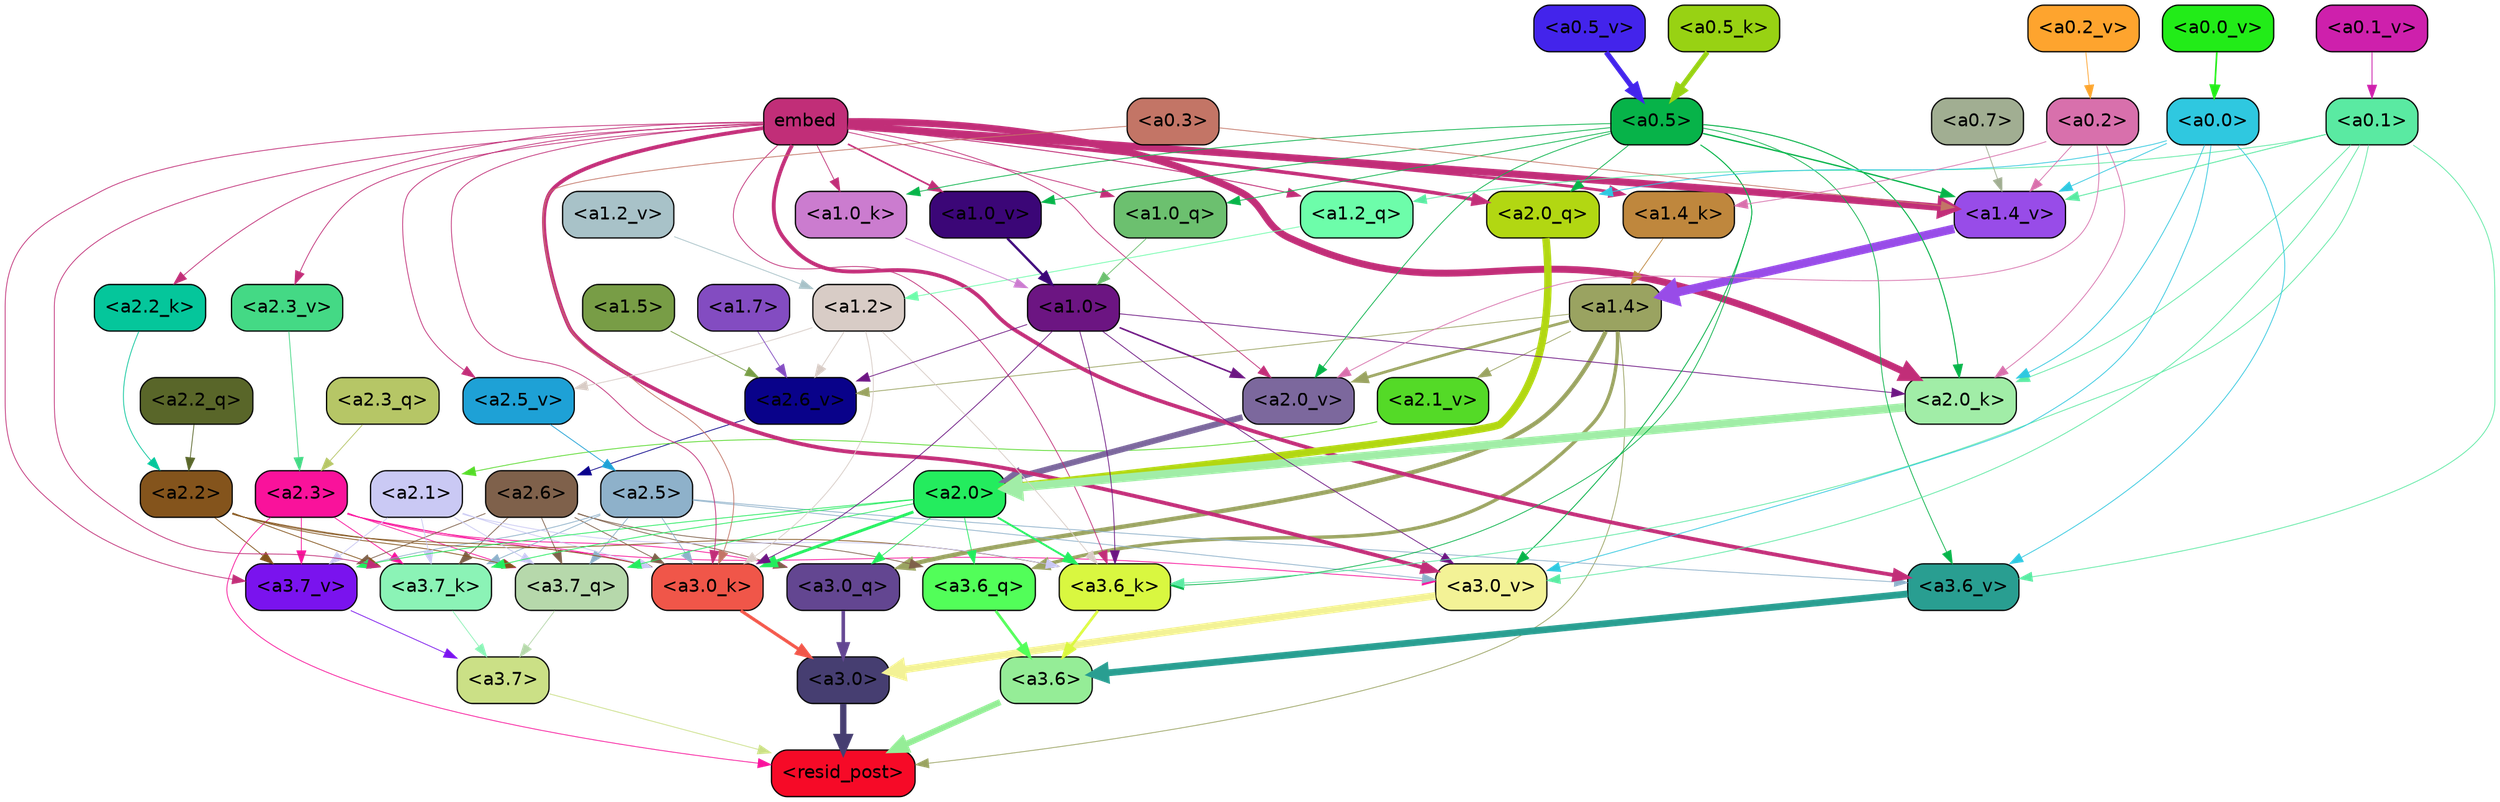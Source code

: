 strict digraph "" {
	graph [bgcolor=transparent,
		layout=dot,
		overlap=false,
		splines=true
	];
	"<a3.7>"	[color=black,
		fillcolor="#cbe086",
		fontname=Helvetica,
		shape=box,
		style="filled, rounded"];
	"<resid_post>"	[color=black,
		fillcolor="#f60a27",
		fontname=Helvetica,
		shape=box,
		style="filled, rounded"];
	"<a3.7>" -> "<resid_post>"	[color="#cbe086",
		penwidth=0.6];
	"<a3.6>"	[color=black,
		fillcolor="#95ed97",
		fontname=Helvetica,
		shape=box,
		style="filled, rounded"];
	"<a3.6>" -> "<resid_post>"	[color="#95ed97",
		penwidth=4.751612067222595];
	"<a3.0>"	[color=black,
		fillcolor="#463e71",
		fontname=Helvetica,
		shape=box,
		style="filled, rounded"];
	"<a3.0>" -> "<resid_post>"	[color="#463e71",
		penwidth=4.884142994880676];
	"<a2.3>"	[color=black,
		fillcolor="#f9129b",
		fontname=Helvetica,
		shape=box,
		style="filled, rounded"];
	"<a2.3>" -> "<resid_post>"	[color="#f9129b",
		penwidth=0.6];
	"<a3.7_q>"	[color=black,
		fillcolor="#b6d8ab",
		fontname=Helvetica,
		shape=box,
		style="filled, rounded"];
	"<a2.3>" -> "<a3.7_q>"	[color="#f9129b",
		penwidth=0.6];
	"<a3.0_q>"	[color=black,
		fillcolor="#634691",
		fontname=Helvetica,
		shape=box,
		style="filled, rounded"];
	"<a2.3>" -> "<a3.0_q>"	[color="#f9129b",
		penwidth=0.6];
	"<a3.7_k>"	[color=black,
		fillcolor="#8bf3b6",
		fontname=Helvetica,
		shape=box,
		style="filled, rounded"];
	"<a2.3>" -> "<a3.7_k>"	[color="#f9129b",
		penwidth=0.6];
	"<a3.0_k>"	[color=black,
		fillcolor="#f05649",
		fontname=Helvetica,
		shape=box,
		style="filled, rounded"];
	"<a2.3>" -> "<a3.0_k>"	[color="#f9129b",
		penwidth=0.6];
	"<a3.7_v>"	[color=black,
		fillcolor="#7a13ee",
		fontname=Helvetica,
		shape=box,
		style="filled, rounded"];
	"<a2.3>" -> "<a3.7_v>"	[color="#f9129b",
		penwidth=0.6];
	"<a3.0_v>"	[color=black,
		fillcolor="#f3f296",
		fontname=Helvetica,
		shape=box,
		style="filled, rounded"];
	"<a2.3>" -> "<a3.0_v>"	[color="#f9129b",
		penwidth=0.6];
	"<a1.4>"	[color=black,
		fillcolor="#9aa361",
		fontname=Helvetica,
		shape=box,
		style="filled, rounded"];
	"<a1.4>" -> "<resid_post>"	[color="#9aa361",
		penwidth=0.6];
	"<a3.6_q>"	[color=black,
		fillcolor="#52fe59",
		fontname=Helvetica,
		shape=box,
		style="filled, rounded"];
	"<a1.4>" -> "<a3.6_q>"	[color="#9aa361",
		penwidth=2.6469622254371643];
	"<a1.4>" -> "<a3.0_q>"	[color="#9aa361",
		penwidth=3.3040847778320312];
	"<a2.6_v>"	[color=black,
		fillcolor="#09028a",
		fontname=Helvetica,
		shape=box,
		style="filled, rounded"];
	"<a1.4>" -> "<a2.6_v>"	[color="#9aa361",
		penwidth=0.6];
	"<a2.1_v>"	[color=black,
		fillcolor="#54da27",
		fontname=Helvetica,
		shape=box,
		style="filled, rounded"];
	"<a1.4>" -> "<a2.1_v>"	[color="#9aa361",
		penwidth=0.6];
	"<a2.0_v>"	[color=black,
		fillcolor="#7c689d",
		fontname=Helvetica,
		shape=box,
		style="filled, rounded"];
	"<a1.4>" -> "<a2.0_v>"	[color="#9aa361",
		penwidth=2.1286070346832275];
	"<a3.7_q>" -> "<a3.7>"	[color="#b6d8ab",
		penwidth=0.6];
	"<a3.6_q>" -> "<a3.6>"	[color="#52fe59",
		penwidth=2.091020345687866];
	"<a3.0_q>" -> "<a3.0>"	[color="#634691",
		penwidth=2.7421876192092896];
	"<a3.7_k>" -> "<a3.7>"	[color="#8bf3b6",
		penwidth=0.6];
	"<a3.6_k>"	[color=black,
		fillcolor="#d9f740",
		fontname=Helvetica,
		shape=box,
		style="filled, rounded"];
	"<a3.6_k>" -> "<a3.6>"	[color="#d9f740",
		penwidth=2.048597991466522];
	"<a3.0_k>" -> "<a3.0>"	[color="#f05649",
		penwidth=2.476402521133423];
	"<a3.7_v>" -> "<a3.7>"	[color="#7a13ee",
		penwidth=0.6];
	"<a3.6_v>"	[color=black,
		fillcolor="#299e91",
		fontname=Helvetica,
		shape=box,
		style="filled, rounded"];
	"<a3.6_v>" -> "<a3.6>"	[color="#299e91",
		penwidth=5.2550448179244995];
	"<a3.0_v>" -> "<a3.0>"	[color="#f3f296",
		penwidth=5.652270674705505];
	"<a2.6>"	[color=black,
		fillcolor="#7f614b",
		fontname=Helvetica,
		shape=box,
		style="filled, rounded"];
	"<a2.6>" -> "<a3.7_q>"	[color="#7f614b",
		penwidth=0.6];
	"<a2.6>" -> "<a3.6_q>"	[color="#7f614b",
		penwidth=0.6];
	"<a2.6>" -> "<a3.0_q>"	[color="#7f614b",
		penwidth=0.6];
	"<a2.6>" -> "<a3.7_k>"	[color="#7f614b",
		penwidth=0.6];
	"<a2.6>" -> "<a3.0_k>"	[color="#7f614b",
		penwidth=0.6];
	"<a2.6>" -> "<a3.7_v>"	[color="#7f614b",
		penwidth=0.6];
	"<a2.5>"	[color=black,
		fillcolor="#8eb1ca",
		fontname=Helvetica,
		shape=box,
		style="filled, rounded"];
	"<a2.5>" -> "<a3.7_q>"	[color="#8eb1ca",
		penwidth=0.6];
	"<a2.5>" -> "<a3.7_k>"	[color="#8eb1ca",
		penwidth=0.6];
	"<a2.5>" -> "<a3.0_k>"	[color="#8eb1ca",
		penwidth=0.6];
	"<a2.5>" -> "<a3.7_v>"	[color="#8eb1ca",
		penwidth=0.6];
	"<a2.5>" -> "<a3.6_v>"	[color="#8eb1ca",
		penwidth=0.6];
	"<a2.5>" -> "<a3.0_v>"	[color="#8eb1ca",
		penwidth=0.6];
	"<a2.2>"	[color=black,
		fillcolor="#84541c",
		fontname=Helvetica,
		shape=box,
		style="filled, rounded"];
	"<a2.2>" -> "<a3.7_q>"	[color="#84541c",
		penwidth=0.6];
	"<a2.2>" -> "<a3.7_k>"	[color="#84541c",
		penwidth=0.6];
	"<a2.2>" -> "<a3.6_k>"	[color="#84541c",
		penwidth=0.6];
	"<a2.2>" -> "<a3.0_k>"	[color="#84541c",
		penwidth=0.6];
	"<a2.2>" -> "<a3.7_v>"	[color="#84541c",
		penwidth=0.6];
	"<a2.1>"	[color=black,
		fillcolor="#cac9f4",
		fontname=Helvetica,
		shape=box,
		style="filled, rounded"];
	"<a2.1>" -> "<a3.7_q>"	[color="#cac9f4",
		penwidth=0.6];
	"<a2.1>" -> "<a3.7_k>"	[color="#cac9f4",
		penwidth=0.6];
	"<a2.1>" -> "<a3.6_k>"	[color="#cac9f4",
		penwidth=0.6];
	"<a2.1>" -> "<a3.0_k>"	[color="#cac9f4",
		penwidth=0.6];
	"<a2.1>" -> "<a3.7_v>"	[color="#cac9f4",
		penwidth=0.6];
	"<a2.0>"	[color=black,
		fillcolor="#24ec5e",
		fontname=Helvetica,
		shape=box,
		style="filled, rounded"];
	"<a2.0>" -> "<a3.7_q>"	[color="#24ec5e",
		penwidth=0.6];
	"<a2.0>" -> "<a3.6_q>"	[color="#24ec5e",
		penwidth=0.6];
	"<a2.0>" -> "<a3.0_q>"	[color="#24ec5e",
		penwidth=0.6];
	"<a2.0>" -> "<a3.7_k>"	[color="#24ec5e",
		penwidth=0.6];
	"<a2.0>" -> "<a3.6_k>"	[color="#24ec5e",
		penwidth=1.4757367372512817];
	"<a2.0>" -> "<a3.0_k>"	[color="#24ec5e",
		penwidth=2.2137351036071777];
	"<a2.0>" -> "<a3.7_v>"	[color="#24ec5e",
		penwidth=0.6];
	embed	[color=black,
		fillcolor="#c12e78",
		fontname=Helvetica,
		shape=box,
		style="filled, rounded"];
	embed -> "<a3.7_k>"	[color="#c12e78",
		penwidth=0.6];
	embed -> "<a3.6_k>"	[color="#c12e78",
		penwidth=0.6];
	embed -> "<a3.0_k>"	[color="#c12e78",
		penwidth=0.6];
	embed -> "<a3.7_v>"	[color="#c12e78",
		penwidth=0.6];
	embed -> "<a3.6_v>"	[color="#c12e78",
		penwidth=2.9582033157348633];
	embed -> "<a3.0_v>"	[color="#c12e78",
		penwidth=2.972973108291626];
	"<a2.0_q>"	[color=black,
		fillcolor="#b2d712",
		fontname=Helvetica,
		shape=box,
		style="filled, rounded"];
	embed -> "<a2.0_q>"	[color="#c12e78",
		penwidth=2.7699792869389057];
	"<a2.2_k>"	[color=black,
		fillcolor="#05c69b",
		fontname=Helvetica,
		shape=box,
		style="filled, rounded"];
	embed -> "<a2.2_k>"	[color="#c12e78",
		penwidth=0.6];
	"<a2.0_k>"	[color=black,
		fillcolor="#a1eda7",
		fontname=Helvetica,
		shape=box,
		style="filled, rounded"];
	embed -> "<a2.0_k>"	[color="#c12e78",
		penwidth=5.362775564193726];
	"<a2.5_v>"	[color=black,
		fillcolor="#1ea1d6",
		fontname=Helvetica,
		shape=box,
		style="filled, rounded"];
	embed -> "<a2.5_v>"	[color="#c12e78",
		penwidth=0.6];
	"<a2.3_v>"	[color=black,
		fillcolor="#44d985",
		fontname=Helvetica,
		shape=box,
		style="filled, rounded"];
	embed -> "<a2.3_v>"	[color="#c12e78",
		penwidth=0.6];
	embed -> "<a2.0_v>"	[color="#c12e78",
		penwidth=0.6];
	"<a1.2_q>"	[color=black,
		fillcolor="#6dfdaa",
		fontname=Helvetica,
		shape=box,
		style="filled, rounded"];
	embed -> "<a1.2_q>"	[color="#c12e78",
		penwidth=0.7193574905395508];
	"<a1.0_q>"	[color=black,
		fillcolor="#6cc06f",
		fontname=Helvetica,
		shape=box,
		style="filled, rounded"];
	embed -> "<a1.0_q>"	[color="#c12e78",
		penwidth=0.6];
	"<a1.4_k>"	[color=black,
		fillcolor="#bf873d",
		fontname=Helvetica,
		shape=box,
		style="filled, rounded"];
	embed -> "<a1.4_k>"	[color="#c12e78",
		penwidth=2.147887945175171];
	"<a1.0_k>"	[color=black,
		fillcolor="#cb7ccf",
		fontname=Helvetica,
		shape=box,
		style="filled, rounded"];
	embed -> "<a1.0_k>"	[color="#c12e78",
		penwidth=0.6];
	"<a1.4_v>"	[color=black,
		fillcolor="#984ce8",
		fontname=Helvetica,
		shape=box,
		style="filled, rounded"];
	embed -> "<a1.4_v>"	[color="#c12e78",
		penwidth=5.545122385025024];
	"<a1.0_v>"	[color=black,
		fillcolor="#3b0677",
		fontname=Helvetica,
		shape=box,
		style="filled, rounded"];
	embed -> "<a1.0_v>"	[color="#c12e78",
		penwidth=1.26444411277771];
	"<a1.2>"	[color=black,
		fillcolor="#d8ccc6",
		fontname=Helvetica,
		shape=box,
		style="filled, rounded"];
	"<a1.2>" -> "<a3.6_k>"	[color="#d8ccc6",
		penwidth=0.6];
	"<a1.2>" -> "<a3.0_k>"	[color="#d8ccc6",
		penwidth=0.6];
	"<a1.2>" -> "<a2.6_v>"	[color="#d8ccc6",
		penwidth=0.6];
	"<a1.2>" -> "<a2.5_v>"	[color="#d8ccc6",
		penwidth=0.6];
	"<a1.0>"	[color=black,
		fillcolor="#6c1582",
		fontname=Helvetica,
		shape=box,
		style="filled, rounded"];
	"<a1.0>" -> "<a3.6_k>"	[color="#6c1582",
		penwidth=0.6];
	"<a1.0>" -> "<a3.0_k>"	[color="#6c1582",
		penwidth=0.6];
	"<a1.0>" -> "<a3.0_v>"	[color="#6c1582",
		penwidth=0.6];
	"<a1.0>" -> "<a2.0_k>"	[color="#6c1582",
		penwidth=0.6];
	"<a1.0>" -> "<a2.6_v>"	[color="#6c1582",
		penwidth=0.6];
	"<a1.0>" -> "<a2.0_v>"	[color="#6c1582",
		penwidth=1.2240618467330933];
	"<a0.5>"	[color=black,
		fillcolor="#07b349",
		fontname=Helvetica,
		shape=box,
		style="filled, rounded"];
	"<a0.5>" -> "<a3.6_k>"	[color="#07b349",
		penwidth=0.6];
	"<a0.5>" -> "<a3.6_v>"	[color="#07b349",
		penwidth=0.6];
	"<a0.5>" -> "<a3.0_v>"	[color="#07b349",
		penwidth=0.6790935099124908];
	"<a0.5>" -> "<a2.0_q>"	[color="#07b349",
		penwidth=0.6];
	"<a0.5>" -> "<a2.0_k>"	[color="#07b349",
		penwidth=0.7897988557815552];
	"<a0.5>" -> "<a2.0_v>"	[color="#07b349",
		penwidth=0.6];
	"<a0.5>" -> "<a1.0_q>"	[color="#07b349",
		penwidth=0.6];
	"<a0.5>" -> "<a1.0_k>"	[color="#07b349",
		penwidth=0.6];
	"<a0.5>" -> "<a1.4_v>"	[color="#07b349",
		penwidth=1.0479987859725952];
	"<a0.5>" -> "<a1.0_v>"	[color="#07b349",
		penwidth=0.6];
	"<a0.1>"	[color=black,
		fillcolor="#5aeaa2",
		fontname=Helvetica,
		shape=box,
		style="filled, rounded"];
	"<a0.1>" -> "<a3.6_k>"	[color="#5aeaa2",
		penwidth=0.6];
	"<a0.1>" -> "<a3.6_v>"	[color="#5aeaa2",
		penwidth=0.6];
	"<a0.1>" -> "<a3.0_v>"	[color="#5aeaa2",
		penwidth=0.6];
	"<a0.1>" -> "<a2.0_k>"	[color="#5aeaa2",
		penwidth=0.6];
	"<a0.1>" -> "<a1.2_q>"	[color="#5aeaa2",
		penwidth=0.6];
	"<a0.1>" -> "<a1.4_v>"	[color="#5aeaa2",
		penwidth=0.7031502723693848];
	"<a0.3>"	[color=black,
		fillcolor="#c37566",
		fontname=Helvetica,
		shape=box,
		style="filled, rounded"];
	"<a0.3>" -> "<a3.0_k>"	[color="#c37566",
		penwidth=0.6];
	"<a0.3>" -> "<a1.4_v>"	[color="#c37566",
		penwidth=0.6];
	"<a0.0>"	[color=black,
		fillcolor="#2fc8e0",
		fontname=Helvetica,
		shape=box,
		style="filled, rounded"];
	"<a0.0>" -> "<a3.6_v>"	[color="#2fc8e0",
		penwidth=0.6];
	"<a0.0>" -> "<a3.0_v>"	[color="#2fc8e0",
		penwidth=0.6];
	"<a0.0>" -> "<a2.0_q>"	[color="#2fc8e0",
		penwidth=0.6];
	"<a0.0>" -> "<a2.0_k>"	[color="#2fc8e0",
		penwidth=0.6];
	"<a0.0>" -> "<a1.4_v>"	[color="#2fc8e0",
		penwidth=0.6];
	"<a2.3_q>"	[color=black,
		fillcolor="#b6c666",
		fontname=Helvetica,
		shape=box,
		style="filled, rounded"];
	"<a2.3_q>" -> "<a2.3>"	[color="#b6c666",
		penwidth=0.6];
	"<a2.2_q>"	[color=black,
		fillcolor="#596629",
		fontname=Helvetica,
		shape=box,
		style="filled, rounded"];
	"<a2.2_q>" -> "<a2.2>"	[color="#596629",
		penwidth=0.6];
	"<a2.0_q>" -> "<a2.0>"	[color="#b2d712",
		penwidth=5.819834470748901];
	"<a2.2_k>" -> "<a2.2>"	[color="#05c69b",
		penwidth=0.6];
	"<a2.0_k>" -> "<a2.0>"	[color="#a1eda7",
		penwidth=6.470837593078613];
	"<a2.6_v>" -> "<a2.6>"	[color="#09028a",
		penwidth=0.6];
	"<a2.5_v>" -> "<a2.5>"	[color="#1ea1d6",
		penwidth=0.6];
	"<a2.3_v>" -> "<a2.3>"	[color="#44d985",
		penwidth=0.6];
	"<a2.1_v>" -> "<a2.1>"	[color="#54da27",
		penwidth=0.6];
	"<a2.0_v>" -> "<a2.0>"	[color="#7c689d",
		penwidth=4.5950857400894165];
	"<a0.2>"	[color=black,
		fillcolor="#d870ac",
		fontname=Helvetica,
		shape=box,
		style="filled, rounded"];
	"<a0.2>" -> "<a2.0_k>"	[color="#d870ac",
		penwidth=0.6];
	"<a0.2>" -> "<a2.0_v>"	[color="#d870ac",
		penwidth=0.6];
	"<a0.2>" -> "<a1.4_k>"	[color="#d870ac",
		penwidth=0.6];
	"<a0.2>" -> "<a1.4_v>"	[color="#d870ac",
		penwidth=0.6];
	"<a1.7>"	[color=black,
		fillcolor="#834cc1",
		fontname=Helvetica,
		shape=box,
		style="filled, rounded"];
	"<a1.7>" -> "<a2.6_v>"	[color="#834cc1",
		penwidth=0.6];
	"<a1.5>"	[color=black,
		fillcolor="#789d46",
		fontname=Helvetica,
		shape=box,
		style="filled, rounded"];
	"<a1.5>" -> "<a2.6_v>"	[color="#789d46",
		penwidth=0.6];
	"<a1.2_q>" -> "<a1.2>"	[color="#6dfdaa",
		penwidth=0.6];
	"<a1.0_q>" -> "<a1.0>"	[color="#6cc06f",
		penwidth=0.6];
	"<a1.4_k>" -> "<a1.4>"	[color="#bf873d",
		penwidth=0.6];
	"<a1.0_k>" -> "<a1.0>"	[color="#cb7ccf",
		penwidth=0.6];
	"<a1.4_v>" -> "<a1.4>"	[color="#984ce8",
		penwidth=6.635385513305664];
	"<a1.2_v>"	[color=black,
		fillcolor="#a8c2c8",
		fontname=Helvetica,
		shape=box,
		style="filled, rounded"];
	"<a1.2_v>" -> "<a1.2>"	[color="#a8c2c8",
		penwidth=0.6];
	"<a1.0_v>" -> "<a1.0>"	[color="#3b0677",
		penwidth=1.807669460773468];
	"<a0.7>"	[color=black,
		fillcolor="#a1ae92",
		fontname=Helvetica,
		shape=box,
		style="filled, rounded"];
	"<a0.7>" -> "<a1.4_v>"	[color="#a1ae92",
		penwidth=0.6];
	"<a0.5_k>"	[color=black,
		fillcolor="#98d213",
		fontname=Helvetica,
		shape=box,
		style="filled, rounded"];
	"<a0.5_k>" -> "<a0.5>"	[color="#98d213",
		penwidth=3.780391812324524];
	"<a0.5_v>"	[color=black,
		fillcolor="#4324eb",
		fontname=Helvetica,
		shape=box,
		style="filled, rounded"];
	"<a0.5_v>" -> "<a0.5>"	[color="#4324eb",
		penwidth=4.0294036865234375];
	"<a0.2_v>"	[color=black,
		fillcolor="#fea42e",
		fontname=Helvetica,
		shape=box,
		style="filled, rounded"];
	"<a0.2_v>" -> "<a0.2>"	[color="#fea42e",
		penwidth=0.6];
	"<a0.1_v>"	[color=black,
		fillcolor="#ce20ac",
		fontname=Helvetica,
		shape=box,
		style="filled, rounded"];
	"<a0.1_v>" -> "<a0.1>"	[color="#ce20ac",
		penwidth=0.6631441116333008];
	"<a0.0_v>"	[color=black,
		fillcolor="#22ec18",
		fontname=Helvetica,
		shape=box,
		style="filled, rounded"];
	"<a0.0_v>" -> "<a0.0>"	[color="#22ec18",
		penwidth=1.2803640365600586];
}
